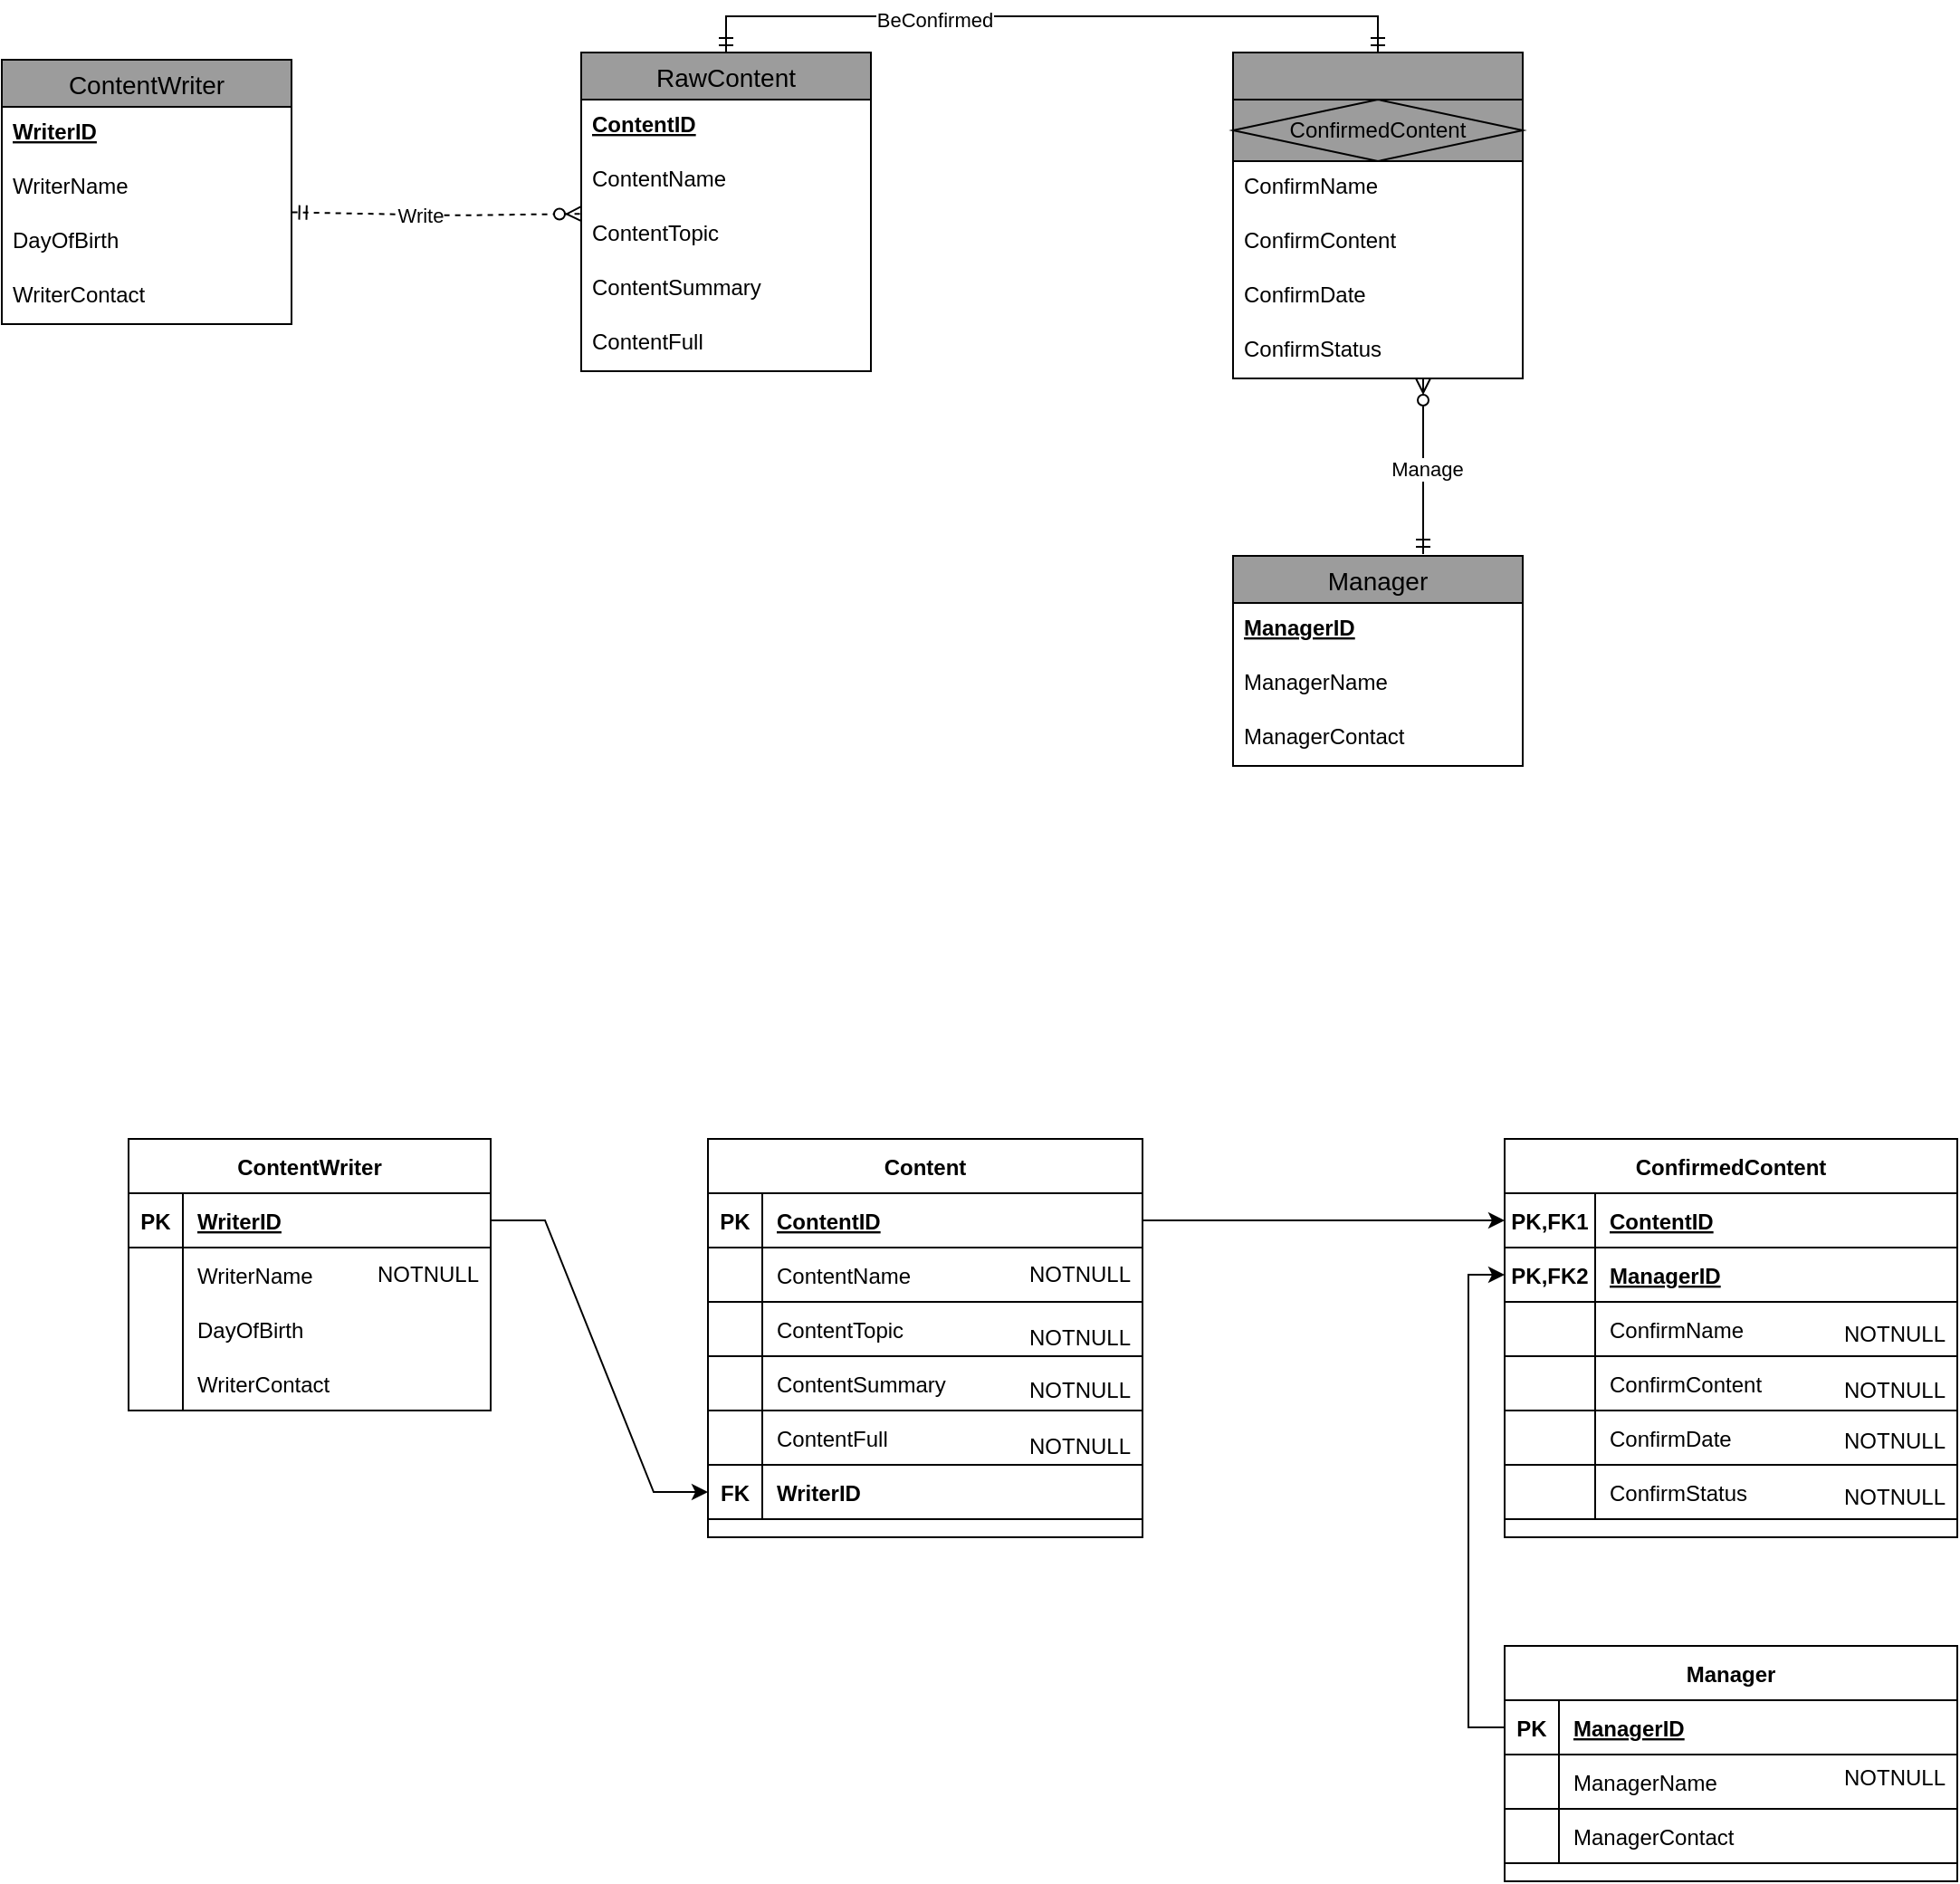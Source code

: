 <mxfile version="16.1.2" type="device"><diagram id="R2lEEEUBdFMjLlhIrx00" name="Page-1"><mxGraphModel dx="1973" dy="1993" grid="1" gridSize="10" guides="1" tooltips="1" connect="1" arrows="1" fold="1" page="1" pageScale="1" pageWidth="850" pageHeight="1100" math="0" shadow="0" extFonts="Permanent Marker^https://fonts.googleapis.com/css?family=Permanent+Marker"><root><mxCell id="0"/><mxCell id="1" parent="0"/><mxCell id="C-vyLk0tnHw3VtMMgP7b-1" value="" style="edgeStyle=entityRelationEdgeStyle;endArrow=classic;startArrow=none;endFill=1;startFill=0;rounded=0;" parent="1" source="C-vyLk0tnHw3VtMMgP7b-24" target="lcOGIyi5bPDy7v_sxsgB-128" edge="1"><mxGeometry width="100" height="100" relative="1" as="geometry"><mxPoint x="340" y="720" as="sourcePoint"/><mxPoint x="450" y="195" as="targetPoint"/></mxGeometry></mxCell><mxCell id="C-vyLk0tnHw3VtMMgP7b-12" value="" style="edgeStyle=entityRelationEdgeStyle;endArrow=classic;startArrow=none;endFill=1;startFill=0;entryX=0;entryY=0.5;entryDx=0;entryDy=0;exitX=1;exitY=0.5;exitDx=0;exitDy=0;" parent="1" source="C-vyLk0tnHw3VtMMgP7b-3" target="lcOGIyi5bPDy7v_sxsgB-47" edge="1"><mxGeometry width="100" height="100" relative="1" as="geometry"><mxPoint x="400" y="180" as="sourcePoint"/><mxPoint x="700" y="465" as="targetPoint"/></mxGeometry></mxCell><mxCell id="C-vyLk0tnHw3VtMMgP7b-2" value="Content" style="shape=table;startSize=30;container=1;collapsible=1;childLayout=tableLayout;fixedRows=1;rowLines=0;fontStyle=1;align=center;resizeLast=1;" parent="1" vertex="1"><mxGeometry x="110" y="-40" width="240" height="220" as="geometry"/></mxCell><mxCell id="C-vyLk0tnHw3VtMMgP7b-3" value="" style="shape=partialRectangle;collapsible=0;dropTarget=0;pointerEvents=0;fillColor=none;points=[[0,0.5],[1,0.5]];portConstraint=eastwest;top=0;left=0;right=0;bottom=1;" parent="C-vyLk0tnHw3VtMMgP7b-2" vertex="1"><mxGeometry y="30" width="240" height="30" as="geometry"/></mxCell><mxCell id="C-vyLk0tnHw3VtMMgP7b-4" value="PK" style="shape=partialRectangle;overflow=hidden;connectable=0;fillColor=none;top=0;left=0;bottom=0;right=0;fontStyle=1;" parent="C-vyLk0tnHw3VtMMgP7b-3" vertex="1"><mxGeometry width="30" height="30" as="geometry"><mxRectangle width="30" height="30" as="alternateBounds"/></mxGeometry></mxCell><mxCell id="C-vyLk0tnHw3VtMMgP7b-5" value="ContentID" style="shape=partialRectangle;overflow=hidden;connectable=0;fillColor=none;top=0;left=0;bottom=0;right=0;align=left;spacingLeft=6;fontStyle=5;" parent="C-vyLk0tnHw3VtMMgP7b-3" vertex="1"><mxGeometry x="30" width="210" height="30" as="geometry"><mxRectangle width="210" height="30" as="alternateBounds"/></mxGeometry></mxCell><mxCell id="lcOGIyi5bPDy7v_sxsgB-23" value="" style="shape=partialRectangle;collapsible=0;dropTarget=0;pointerEvents=0;fillColor=none;points=[[0,0.5],[1,0.5]];portConstraint=eastwest;top=0;left=0;right=0;bottom=1;" vertex="1" parent="C-vyLk0tnHw3VtMMgP7b-2"><mxGeometry y="60" width="240" height="30" as="geometry"/></mxCell><mxCell id="lcOGIyi5bPDy7v_sxsgB-24" value="" style="shape=partialRectangle;overflow=hidden;connectable=0;fillColor=none;top=0;left=0;bottom=0;right=0;fontStyle=0;" vertex="1" parent="lcOGIyi5bPDy7v_sxsgB-23"><mxGeometry width="30" height="30" as="geometry"><mxRectangle width="30" height="30" as="alternateBounds"/></mxGeometry></mxCell><mxCell id="lcOGIyi5bPDy7v_sxsgB-25" value="ContentName" style="shape=partialRectangle;overflow=hidden;connectable=0;fillColor=none;top=0;left=0;bottom=0;right=0;align=left;spacingLeft=6;fontStyle=0;" vertex="1" parent="lcOGIyi5bPDy7v_sxsgB-23"><mxGeometry x="30" width="210" height="30" as="geometry"><mxRectangle width="210" height="30" as="alternateBounds"/></mxGeometry></mxCell><mxCell id="lcOGIyi5bPDy7v_sxsgB-26" value="" style="shape=partialRectangle;collapsible=0;dropTarget=0;pointerEvents=0;fillColor=none;points=[[0,0.5],[1,0.5]];portConstraint=eastwest;top=0;left=0;right=0;bottom=1;" vertex="1" parent="C-vyLk0tnHw3VtMMgP7b-2"><mxGeometry y="90" width="240" height="30" as="geometry"/></mxCell><mxCell id="lcOGIyi5bPDy7v_sxsgB-27" value="" style="shape=partialRectangle;overflow=hidden;connectable=0;fillColor=none;top=0;left=0;bottom=0;right=0;fontStyle=0;" vertex="1" parent="lcOGIyi5bPDy7v_sxsgB-26"><mxGeometry width="30" height="30" as="geometry"><mxRectangle width="30" height="30" as="alternateBounds"/></mxGeometry></mxCell><mxCell id="lcOGIyi5bPDy7v_sxsgB-28" value="ContentTopic" style="shape=partialRectangle;overflow=hidden;connectable=0;fillColor=none;top=0;left=0;bottom=0;right=0;align=left;spacingLeft=6;fontStyle=0;" vertex="1" parent="lcOGIyi5bPDy7v_sxsgB-26"><mxGeometry x="30" width="210" height="30" as="geometry"><mxRectangle width="210" height="30" as="alternateBounds"/></mxGeometry></mxCell><mxCell id="lcOGIyi5bPDy7v_sxsgB-29" value="" style="shape=partialRectangle;collapsible=0;dropTarget=0;pointerEvents=0;fillColor=none;points=[[0,0.5],[1,0.5]];portConstraint=eastwest;top=0;left=0;right=0;bottom=1;" vertex="1" parent="C-vyLk0tnHw3VtMMgP7b-2"><mxGeometry y="120" width="240" height="30" as="geometry"/></mxCell><mxCell id="lcOGIyi5bPDy7v_sxsgB-30" value="" style="shape=partialRectangle;overflow=hidden;connectable=0;fillColor=none;top=0;left=0;bottom=0;right=0;fontStyle=0;" vertex="1" parent="lcOGIyi5bPDy7v_sxsgB-29"><mxGeometry width="30" height="30" as="geometry"><mxRectangle width="30" height="30" as="alternateBounds"/></mxGeometry></mxCell><mxCell id="lcOGIyi5bPDy7v_sxsgB-31" value="ContentSummary" style="shape=partialRectangle;overflow=hidden;connectable=0;fillColor=none;top=0;left=0;bottom=0;right=0;align=left;spacingLeft=6;fontStyle=0;" vertex="1" parent="lcOGIyi5bPDy7v_sxsgB-29"><mxGeometry x="30" width="210" height="30" as="geometry"><mxRectangle width="210" height="30" as="alternateBounds"/></mxGeometry></mxCell><mxCell id="lcOGIyi5bPDy7v_sxsgB-33" value="" style="shape=partialRectangle;collapsible=0;dropTarget=0;pointerEvents=0;fillColor=none;points=[[0,0.5],[1,0.5]];portConstraint=eastwest;top=0;left=0;right=0;bottom=1;" vertex="1" parent="C-vyLk0tnHw3VtMMgP7b-2"><mxGeometry y="150" width="240" height="30" as="geometry"/></mxCell><mxCell id="lcOGIyi5bPDy7v_sxsgB-34" value="" style="shape=partialRectangle;overflow=hidden;connectable=0;fillColor=none;top=0;left=0;bottom=0;right=0;fontStyle=0;" vertex="1" parent="lcOGIyi5bPDy7v_sxsgB-33"><mxGeometry width="30" height="30" as="geometry"><mxRectangle width="30" height="30" as="alternateBounds"/></mxGeometry></mxCell><mxCell id="lcOGIyi5bPDy7v_sxsgB-35" value="ContentFull" style="shape=partialRectangle;overflow=hidden;connectable=0;fillColor=none;top=0;left=0;bottom=0;right=0;align=left;spacingLeft=6;fontStyle=0;" vertex="1" parent="lcOGIyi5bPDy7v_sxsgB-33"><mxGeometry x="30" width="210" height="30" as="geometry"><mxRectangle width="210" height="30" as="alternateBounds"/></mxGeometry></mxCell><mxCell id="lcOGIyi5bPDy7v_sxsgB-128" value="" style="shape=partialRectangle;collapsible=0;dropTarget=0;pointerEvents=0;fillColor=none;points=[[0,0.5],[1,0.5]];portConstraint=eastwest;top=0;left=0;right=0;bottom=1;" vertex="1" parent="C-vyLk0tnHw3VtMMgP7b-2"><mxGeometry y="180" width="240" height="30" as="geometry"/></mxCell><mxCell id="lcOGIyi5bPDy7v_sxsgB-129" value="FK" style="shape=partialRectangle;overflow=hidden;connectable=0;fillColor=none;top=0;left=0;bottom=0;right=0;fontStyle=1;" vertex="1" parent="lcOGIyi5bPDy7v_sxsgB-128"><mxGeometry width="30" height="30" as="geometry"><mxRectangle width="30" height="30" as="alternateBounds"/></mxGeometry></mxCell><mxCell id="lcOGIyi5bPDy7v_sxsgB-130" value="WriterID" style="shape=partialRectangle;overflow=hidden;connectable=0;fillColor=none;top=0;left=0;bottom=0;right=0;align=left;spacingLeft=6;fontStyle=1;" vertex="1" parent="lcOGIyi5bPDy7v_sxsgB-128"><mxGeometry x="30" width="210" height="30" as="geometry"><mxRectangle width="210" height="30" as="alternateBounds"/></mxGeometry></mxCell><mxCell id="lcOGIyi5bPDy7v_sxsgB-90" style="edgeStyle=orthogonalEdgeStyle;rounded=0;orthogonalLoop=1;jettySize=auto;html=1;exitX=0;exitY=0.5;exitDx=0;exitDy=0;startArrow=none;startFill=0;endArrow=classic;endFill=1;entryX=0;entryY=0.5;entryDx=0;entryDy=0;" edge="1" parent="1" source="C-vyLk0tnHw3VtMMgP7b-14" target="lcOGIyi5bPDy7v_sxsgB-159"><mxGeometry relative="1" as="geometry"/></mxCell><mxCell id="C-vyLk0tnHw3VtMMgP7b-13" value="Manager" style="shape=table;startSize=30;container=1;collapsible=1;childLayout=tableLayout;fixedRows=1;rowLines=0;fontStyle=1;align=center;resizeLast=1;" parent="1" vertex="1"><mxGeometry x="550" y="240" width="250" height="130" as="geometry"/></mxCell><mxCell id="C-vyLk0tnHw3VtMMgP7b-14" value="" style="shape=partialRectangle;collapsible=0;dropTarget=0;pointerEvents=0;fillColor=none;points=[[0,0.5],[1,0.5]];portConstraint=eastwest;top=0;left=0;right=0;bottom=1;" parent="C-vyLk0tnHw3VtMMgP7b-13" vertex="1"><mxGeometry y="30" width="250" height="30" as="geometry"/></mxCell><mxCell id="C-vyLk0tnHw3VtMMgP7b-15" value="PK" style="shape=partialRectangle;overflow=hidden;connectable=0;fillColor=none;top=0;left=0;bottom=0;right=0;fontStyle=1;" parent="C-vyLk0tnHw3VtMMgP7b-14" vertex="1"><mxGeometry width="30" height="30" as="geometry"><mxRectangle width="30" height="30" as="alternateBounds"/></mxGeometry></mxCell><mxCell id="C-vyLk0tnHw3VtMMgP7b-16" value="ManagerID" style="shape=partialRectangle;overflow=hidden;connectable=0;fillColor=none;top=0;left=0;bottom=0;right=0;align=left;spacingLeft=6;fontStyle=5;" parent="C-vyLk0tnHw3VtMMgP7b-14" vertex="1"><mxGeometry x="30" width="220" height="30" as="geometry"><mxRectangle width="220" height="30" as="alternateBounds"/></mxGeometry></mxCell><mxCell id="lcOGIyi5bPDy7v_sxsgB-53" value="" style="shape=partialRectangle;collapsible=0;dropTarget=0;pointerEvents=0;fillColor=none;points=[[0,0.5],[1,0.5]];portConstraint=eastwest;top=0;left=0;right=0;bottom=1;fontStyle=4" vertex="1" parent="C-vyLk0tnHw3VtMMgP7b-13"><mxGeometry y="60" width="250" height="30" as="geometry"/></mxCell><mxCell id="lcOGIyi5bPDy7v_sxsgB-54" value="" style="shape=partialRectangle;overflow=hidden;connectable=0;fillColor=none;top=0;left=0;bottom=0;right=0;fontStyle=0;" vertex="1" parent="lcOGIyi5bPDy7v_sxsgB-53"><mxGeometry width="30" height="30" as="geometry"><mxRectangle width="30" height="30" as="alternateBounds"/></mxGeometry></mxCell><mxCell id="lcOGIyi5bPDy7v_sxsgB-55" value="ManagerName" style="shape=partialRectangle;overflow=hidden;connectable=0;fillColor=none;top=0;left=0;bottom=0;right=0;align=left;spacingLeft=6;fontStyle=0;" vertex="1" parent="lcOGIyi5bPDy7v_sxsgB-53"><mxGeometry x="30" width="220" height="30" as="geometry"><mxRectangle width="220" height="30" as="alternateBounds"/></mxGeometry></mxCell><mxCell id="lcOGIyi5bPDy7v_sxsgB-56" value="" style="shape=partialRectangle;collapsible=0;dropTarget=0;pointerEvents=0;fillColor=none;points=[[0,0.5],[1,0.5]];portConstraint=eastwest;top=0;left=0;right=0;bottom=1;fontStyle=4" vertex="1" parent="C-vyLk0tnHw3VtMMgP7b-13"><mxGeometry y="90" width="250" height="30" as="geometry"/></mxCell><mxCell id="lcOGIyi5bPDy7v_sxsgB-57" value="" style="shape=partialRectangle;overflow=hidden;connectable=0;fillColor=none;top=0;left=0;bottom=0;right=0;fontStyle=0;" vertex="1" parent="lcOGIyi5bPDy7v_sxsgB-56"><mxGeometry width="30" height="30" as="geometry"><mxRectangle width="30" height="30" as="alternateBounds"/></mxGeometry></mxCell><mxCell id="lcOGIyi5bPDy7v_sxsgB-58" value="ManagerContact" style="shape=partialRectangle;overflow=hidden;connectable=0;fillColor=none;top=0;left=0;bottom=0;right=0;align=left;spacingLeft=6;fontStyle=0;" vertex="1" parent="lcOGIyi5bPDy7v_sxsgB-56"><mxGeometry x="30" width="220" height="30" as="geometry"><mxRectangle width="220" height="30" as="alternateBounds"/></mxGeometry></mxCell><mxCell id="C-vyLk0tnHw3VtMMgP7b-23" value="ContentWriter" style="shape=table;startSize=30;container=1;collapsible=1;childLayout=tableLayout;fixedRows=1;rowLines=0;fontStyle=1;align=center;resizeLast=1;" parent="1" vertex="1"><mxGeometry x="-210" y="-40" width="200" height="150" as="geometry"/></mxCell><mxCell id="C-vyLk0tnHw3VtMMgP7b-24" value="" style="shape=partialRectangle;collapsible=0;dropTarget=0;pointerEvents=0;fillColor=none;points=[[0,0.5],[1,0.5]];portConstraint=eastwest;top=0;left=0;right=0;bottom=1;" parent="C-vyLk0tnHw3VtMMgP7b-23" vertex="1"><mxGeometry y="30" width="200" height="30" as="geometry"/></mxCell><mxCell id="C-vyLk0tnHw3VtMMgP7b-25" value="PK" style="shape=partialRectangle;overflow=hidden;connectable=0;fillColor=none;top=0;left=0;bottom=0;right=0;fontStyle=1;" parent="C-vyLk0tnHw3VtMMgP7b-24" vertex="1"><mxGeometry width="30" height="30" as="geometry"><mxRectangle width="30" height="30" as="alternateBounds"/></mxGeometry></mxCell><mxCell id="C-vyLk0tnHw3VtMMgP7b-26" value="WriterID" style="shape=partialRectangle;overflow=hidden;connectable=0;fillColor=none;top=0;left=0;bottom=0;right=0;align=left;spacingLeft=6;fontStyle=5;" parent="C-vyLk0tnHw3VtMMgP7b-24" vertex="1"><mxGeometry x="30" width="170" height="30" as="geometry"><mxRectangle width="170" height="30" as="alternateBounds"/></mxGeometry></mxCell><mxCell id="C-vyLk0tnHw3VtMMgP7b-27" value="" style="shape=partialRectangle;collapsible=0;dropTarget=0;pointerEvents=0;fillColor=none;points=[[0,0.5],[1,0.5]];portConstraint=eastwest;top=0;left=0;right=0;bottom=0;" parent="C-vyLk0tnHw3VtMMgP7b-23" vertex="1"><mxGeometry y="60" width="200" height="30" as="geometry"/></mxCell><mxCell id="C-vyLk0tnHw3VtMMgP7b-28" value="" style="shape=partialRectangle;overflow=hidden;connectable=0;fillColor=none;top=0;left=0;bottom=0;right=0;" parent="C-vyLk0tnHw3VtMMgP7b-27" vertex="1"><mxGeometry width="30" height="30" as="geometry"><mxRectangle width="30" height="30" as="alternateBounds"/></mxGeometry></mxCell><mxCell id="C-vyLk0tnHw3VtMMgP7b-29" value="WriterName" style="shape=partialRectangle;overflow=hidden;connectable=0;fillColor=none;top=0;left=0;bottom=0;right=0;align=left;spacingLeft=6;" parent="C-vyLk0tnHw3VtMMgP7b-27" vertex="1"><mxGeometry x="30" width="170" height="30" as="geometry"><mxRectangle width="170" height="30" as="alternateBounds"/></mxGeometry></mxCell><mxCell id="lcOGIyi5bPDy7v_sxsgB-9" value="" style="shape=partialRectangle;collapsible=0;dropTarget=0;pointerEvents=0;fillColor=none;points=[[0,0.5],[1,0.5]];portConstraint=eastwest;top=0;left=0;right=0;bottom=0;" vertex="1" parent="C-vyLk0tnHw3VtMMgP7b-23"><mxGeometry y="90" width="200" height="30" as="geometry"/></mxCell><mxCell id="lcOGIyi5bPDy7v_sxsgB-10" value="" style="shape=partialRectangle;overflow=hidden;connectable=0;fillColor=none;top=0;left=0;bottom=0;right=0;" vertex="1" parent="lcOGIyi5bPDy7v_sxsgB-9"><mxGeometry width="30" height="30" as="geometry"><mxRectangle width="30" height="30" as="alternateBounds"/></mxGeometry></mxCell><mxCell id="lcOGIyi5bPDy7v_sxsgB-11" value="DayOfBirth" style="shape=partialRectangle;overflow=hidden;connectable=0;fillColor=none;top=0;left=0;bottom=0;right=0;align=left;spacingLeft=6;" vertex="1" parent="lcOGIyi5bPDy7v_sxsgB-9"><mxGeometry x="30" width="170" height="30" as="geometry"><mxRectangle width="170" height="30" as="alternateBounds"/></mxGeometry></mxCell><mxCell id="lcOGIyi5bPDy7v_sxsgB-12" value="" style="shape=partialRectangle;collapsible=0;dropTarget=0;pointerEvents=0;fillColor=none;points=[[0,0.5],[1,0.5]];portConstraint=eastwest;top=0;left=0;right=0;bottom=0;" vertex="1" parent="C-vyLk0tnHw3VtMMgP7b-23"><mxGeometry y="120" width="200" height="30" as="geometry"/></mxCell><mxCell id="lcOGIyi5bPDy7v_sxsgB-13" value="" style="shape=partialRectangle;overflow=hidden;connectable=0;fillColor=none;top=0;left=0;bottom=0;right=0;" vertex="1" parent="lcOGIyi5bPDy7v_sxsgB-12"><mxGeometry width="30" height="30" as="geometry"><mxRectangle width="30" height="30" as="alternateBounds"/></mxGeometry></mxCell><mxCell id="lcOGIyi5bPDy7v_sxsgB-14" value="WriterContact" style="shape=partialRectangle;overflow=hidden;connectable=0;fillColor=none;top=0;left=0;bottom=0;right=0;align=left;spacingLeft=6;" vertex="1" parent="lcOGIyi5bPDy7v_sxsgB-12"><mxGeometry x="30" width="170" height="30" as="geometry"><mxRectangle width="170" height="30" as="alternateBounds"/></mxGeometry></mxCell><mxCell id="lcOGIyi5bPDy7v_sxsgB-37" value="ConfirmedContent" style="shape=table;startSize=30;container=1;collapsible=1;childLayout=tableLayout;fixedRows=1;rowLines=0;fontStyle=1;align=center;resizeLast=1;" vertex="1" parent="1"><mxGeometry x="550" y="-40" width="250" height="220" as="geometry"/></mxCell><mxCell id="lcOGIyi5bPDy7v_sxsgB-47" value="" style="shape=partialRectangle;collapsible=0;dropTarget=0;pointerEvents=0;fillColor=none;points=[[0,0.5],[1,0.5]];portConstraint=eastwest;top=0;left=0;right=0;bottom=1;" vertex="1" parent="lcOGIyi5bPDy7v_sxsgB-37"><mxGeometry y="30" width="250" height="30" as="geometry"/></mxCell><mxCell id="lcOGIyi5bPDy7v_sxsgB-48" value="PK,FK1" style="shape=partialRectangle;overflow=hidden;connectable=0;fillColor=none;top=0;left=0;bottom=0;right=0;fontStyle=1;" vertex="1" parent="lcOGIyi5bPDy7v_sxsgB-47"><mxGeometry width="50" height="30" as="geometry"><mxRectangle width="50" height="30" as="alternateBounds"/></mxGeometry></mxCell><mxCell id="lcOGIyi5bPDy7v_sxsgB-49" value="ContentID" style="shape=partialRectangle;overflow=hidden;connectable=0;fillColor=none;top=0;left=0;bottom=0;right=0;align=left;spacingLeft=6;fontStyle=5;" vertex="1" parent="lcOGIyi5bPDy7v_sxsgB-47"><mxGeometry x="50" width="200" height="30" as="geometry"><mxRectangle width="200" height="30" as="alternateBounds"/></mxGeometry></mxCell><mxCell id="lcOGIyi5bPDy7v_sxsgB-159" value="" style="shape=partialRectangle;collapsible=0;dropTarget=0;pointerEvents=0;fillColor=none;points=[[0,0.5],[1,0.5]];portConstraint=eastwest;top=0;left=0;right=0;bottom=1;" vertex="1" parent="lcOGIyi5bPDy7v_sxsgB-37"><mxGeometry y="60" width="250" height="30" as="geometry"/></mxCell><mxCell id="lcOGIyi5bPDy7v_sxsgB-160" value="PK,FK2" style="shape=partialRectangle;overflow=hidden;connectable=0;fillColor=none;top=0;left=0;bottom=0;right=0;fontStyle=1;" vertex="1" parent="lcOGIyi5bPDy7v_sxsgB-159"><mxGeometry width="50" height="30" as="geometry"><mxRectangle width="50" height="30" as="alternateBounds"/></mxGeometry></mxCell><mxCell id="lcOGIyi5bPDy7v_sxsgB-161" value="ManagerID" style="shape=partialRectangle;overflow=hidden;connectable=0;fillColor=none;top=0;left=0;bottom=0;right=0;align=left;spacingLeft=6;fontStyle=5;" vertex="1" parent="lcOGIyi5bPDy7v_sxsgB-159"><mxGeometry x="50" width="200" height="30" as="geometry"><mxRectangle width="200" height="30" as="alternateBounds"/></mxGeometry></mxCell><mxCell id="lcOGIyi5bPDy7v_sxsgB-320" value="" style="shape=partialRectangle;collapsible=0;dropTarget=0;pointerEvents=0;fillColor=none;points=[[0,0.5],[1,0.5]];portConstraint=eastwest;top=0;left=0;right=0;bottom=1;" vertex="1" parent="lcOGIyi5bPDy7v_sxsgB-37"><mxGeometry y="90" width="250" height="30" as="geometry"/></mxCell><mxCell id="lcOGIyi5bPDy7v_sxsgB-321" value="" style="shape=partialRectangle;overflow=hidden;connectable=0;fillColor=none;top=0;left=0;bottom=0;right=0;fontStyle=0;" vertex="1" parent="lcOGIyi5bPDy7v_sxsgB-320"><mxGeometry width="50" height="30" as="geometry"><mxRectangle width="50" height="30" as="alternateBounds"/></mxGeometry></mxCell><mxCell id="lcOGIyi5bPDy7v_sxsgB-322" value="ConfirmName" style="shape=partialRectangle;overflow=hidden;connectable=0;fillColor=none;top=0;left=0;bottom=0;right=0;align=left;spacingLeft=6;fontStyle=0;" vertex="1" parent="lcOGIyi5bPDy7v_sxsgB-320"><mxGeometry x="50" width="200" height="30" as="geometry"><mxRectangle width="200" height="30" as="alternateBounds"/></mxGeometry></mxCell><mxCell id="lcOGIyi5bPDy7v_sxsgB-162" value="" style="shape=partialRectangle;collapsible=0;dropTarget=0;pointerEvents=0;fillColor=none;points=[[0,0.5],[1,0.5]];portConstraint=eastwest;top=0;left=0;right=0;bottom=1;" vertex="1" parent="lcOGIyi5bPDy7v_sxsgB-37"><mxGeometry y="120" width="250" height="30" as="geometry"/></mxCell><mxCell id="lcOGIyi5bPDy7v_sxsgB-163" value="" style="shape=partialRectangle;overflow=hidden;connectable=0;fillColor=none;top=0;left=0;bottom=0;right=0;fontStyle=0;" vertex="1" parent="lcOGIyi5bPDy7v_sxsgB-162"><mxGeometry width="50" height="30" as="geometry"><mxRectangle width="50" height="30" as="alternateBounds"/></mxGeometry></mxCell><mxCell id="lcOGIyi5bPDy7v_sxsgB-164" value="ConfirmContent" style="shape=partialRectangle;overflow=hidden;connectable=0;fillColor=none;top=0;left=0;bottom=0;right=0;align=left;spacingLeft=6;fontStyle=0;" vertex="1" parent="lcOGIyi5bPDy7v_sxsgB-162"><mxGeometry x="50" width="200" height="30" as="geometry"><mxRectangle width="200" height="30" as="alternateBounds"/></mxGeometry></mxCell><mxCell id="lcOGIyi5bPDy7v_sxsgB-50" value="" style="shape=partialRectangle;collapsible=0;dropTarget=0;pointerEvents=0;fillColor=none;points=[[0,0.5],[1,0.5]];portConstraint=eastwest;top=0;left=0;right=0;bottom=1;" vertex="1" parent="lcOGIyi5bPDy7v_sxsgB-37"><mxGeometry y="150" width="250" height="30" as="geometry"/></mxCell><mxCell id="lcOGIyi5bPDy7v_sxsgB-51" value="" style="shape=partialRectangle;overflow=hidden;connectable=0;fillColor=none;top=0;left=0;bottom=0;right=0;fontStyle=0;" vertex="1" parent="lcOGIyi5bPDy7v_sxsgB-50"><mxGeometry width="50" height="30" as="geometry"><mxRectangle width="50" height="30" as="alternateBounds"/></mxGeometry></mxCell><mxCell id="lcOGIyi5bPDy7v_sxsgB-52" value="ConfirmDate" style="shape=partialRectangle;overflow=hidden;connectable=0;fillColor=none;top=0;left=0;bottom=0;right=0;align=left;spacingLeft=6;fontStyle=0;" vertex="1" parent="lcOGIyi5bPDy7v_sxsgB-50"><mxGeometry x="50" width="200" height="30" as="geometry"><mxRectangle width="200" height="30" as="alternateBounds"/></mxGeometry></mxCell><mxCell id="lcOGIyi5bPDy7v_sxsgB-169" value="" style="shape=partialRectangle;collapsible=0;dropTarget=0;pointerEvents=0;fillColor=none;points=[[0,0.5],[1,0.5]];portConstraint=eastwest;top=0;left=0;right=0;bottom=1;" vertex="1" parent="lcOGIyi5bPDy7v_sxsgB-37"><mxGeometry y="180" width="250" height="30" as="geometry"/></mxCell><mxCell id="lcOGIyi5bPDy7v_sxsgB-170" value="" style="shape=partialRectangle;overflow=hidden;connectable=0;fillColor=none;top=0;left=0;bottom=0;right=0;fontStyle=1;" vertex="1" parent="lcOGIyi5bPDy7v_sxsgB-169"><mxGeometry width="50" height="30" as="geometry"><mxRectangle width="50" height="30" as="alternateBounds"/></mxGeometry></mxCell><mxCell id="lcOGIyi5bPDy7v_sxsgB-171" value="ConfirmStatus" style="shape=partialRectangle;overflow=hidden;connectable=0;fillColor=none;top=0;left=0;bottom=0;right=0;align=left;spacingLeft=6;fontStyle=0;" vertex="1" parent="lcOGIyi5bPDy7v_sxsgB-169"><mxGeometry x="50" width="200" height="30" as="geometry"><mxRectangle width="200" height="30" as="alternateBounds"/></mxGeometry></mxCell><mxCell id="lcOGIyi5bPDy7v_sxsgB-179" value="" style="endArrow=ERzeroToMany;startArrow=ERmandOne;endFill=1;startFill=0;dashed=1;rounded=1;exitX=1.002;exitY=-0.059;exitDx=0;exitDy=0;exitPerimeter=0;" edge="1" parent="1" source="lcOGIyi5bPDy7v_sxsgB-263" target="lcOGIyi5bPDy7v_sxsgB-269"><mxGeometry width="100" height="100" relative="1" as="geometry"><mxPoint x="-85" y="-500" as="sourcePoint"/><mxPoint x="10" y="-550" as="targetPoint"/><Array as="points"><mxPoint x="-30" y="-550"/></Array></mxGeometry></mxCell><mxCell id="lcOGIyi5bPDy7v_sxsgB-259" value="Write" style="edgeLabel;html=1;align=center;verticalAlign=middle;resizable=0;points=[];" vertex="1" connectable="0" parent="lcOGIyi5bPDy7v_sxsgB-179"><mxGeometry x="-0.121" relative="1" as="geometry"><mxPoint as="offset"/></mxGeometry></mxCell><mxCell id="lcOGIyi5bPDy7v_sxsgB-261" value="ContentWriter" style="swimlane;fontStyle=0;childLayout=stackLayout;horizontal=1;startSize=26;horizontalStack=0;resizeParent=1;resizeParentMax=0;resizeLast=0;collapsible=1;marginBottom=0;align=center;fontSize=14;rounded=0;shadow=0;sketch=0;fillColor=#9C9C9C;" vertex="1" parent="1"><mxGeometry x="-280" y="-636" width="160" height="146" as="geometry"/></mxCell><mxCell id="lcOGIyi5bPDy7v_sxsgB-318" value="WriterID" style="text;strokeColor=none;fillColor=none;spacingLeft=4;spacingRight=4;overflow=hidden;rotatable=0;points=[[0,0.5],[1,0.5]];portConstraint=eastwest;fontSize=12;rounded=0;shadow=0;sketch=0;fontStyle=5" vertex="1" parent="lcOGIyi5bPDy7v_sxsgB-261"><mxGeometry y="26" width="160" height="30" as="geometry"/></mxCell><mxCell id="lcOGIyi5bPDy7v_sxsgB-262" value="WriterName" style="text;strokeColor=none;fillColor=none;spacingLeft=4;spacingRight=4;overflow=hidden;rotatable=0;points=[[0,0.5],[1,0.5]];portConstraint=eastwest;fontSize=12;rounded=0;shadow=0;sketch=0;fontStyle=0" vertex="1" parent="lcOGIyi5bPDy7v_sxsgB-261"><mxGeometry y="56" width="160" height="30" as="geometry"/></mxCell><mxCell id="lcOGIyi5bPDy7v_sxsgB-263" value="DayOfBirth" style="text;strokeColor=none;fillColor=none;spacingLeft=4;spacingRight=4;overflow=hidden;rotatable=0;points=[[0,0.5],[1,0.5]];portConstraint=eastwest;fontSize=12;rounded=0;shadow=0;sketch=0;" vertex="1" parent="lcOGIyi5bPDy7v_sxsgB-261"><mxGeometry y="86" width="160" height="30" as="geometry"/></mxCell><mxCell id="lcOGIyi5bPDy7v_sxsgB-264" value="WriterContact" style="text;strokeColor=none;fillColor=none;spacingLeft=4;spacingRight=4;overflow=hidden;rotatable=0;points=[[0,0.5],[1,0.5]];portConstraint=eastwest;fontSize=12;rounded=0;shadow=0;sketch=0;" vertex="1" parent="lcOGIyi5bPDy7v_sxsgB-261"><mxGeometry y="116" width="160" height="30" as="geometry"/></mxCell><mxCell id="lcOGIyi5bPDy7v_sxsgB-269" value="RawContent" style="swimlane;fontStyle=0;childLayout=stackLayout;horizontal=1;startSize=26;horizontalStack=0;resizeParent=1;resizeParentMax=0;resizeLast=0;collapsible=1;marginBottom=0;align=center;fontSize=14;rounded=0;shadow=0;sketch=0;fillColor=#9C9C9C;" vertex="1" parent="1"><mxGeometry x="40" y="-640" width="160" height="176" as="geometry"/></mxCell><mxCell id="lcOGIyi5bPDy7v_sxsgB-270" value="ContentID" style="text;strokeColor=none;fillColor=none;spacingLeft=4;spacingRight=4;overflow=hidden;rotatable=0;points=[[0,0.5],[1,0.5]];portConstraint=eastwest;fontSize=12;rounded=0;shadow=0;sketch=0;fontStyle=5" vertex="1" parent="lcOGIyi5bPDy7v_sxsgB-269"><mxGeometry y="26" width="160" height="30" as="geometry"/></mxCell><mxCell id="lcOGIyi5bPDy7v_sxsgB-271" value="ContentName" style="text;strokeColor=none;fillColor=none;spacingLeft=4;spacingRight=4;overflow=hidden;rotatable=0;points=[[0,0.5],[1,0.5]];portConstraint=eastwest;fontSize=12;rounded=0;shadow=0;sketch=0;" vertex="1" parent="lcOGIyi5bPDy7v_sxsgB-269"><mxGeometry y="56" width="160" height="30" as="geometry"/></mxCell><mxCell id="lcOGIyi5bPDy7v_sxsgB-273" value="ContentTopic" style="text;strokeColor=none;fillColor=none;spacingLeft=4;spacingRight=4;overflow=hidden;rotatable=0;points=[[0,0.5],[1,0.5]];portConstraint=eastwest;fontSize=12;rounded=0;shadow=0;sketch=0;" vertex="1" parent="lcOGIyi5bPDy7v_sxsgB-269"><mxGeometry y="86" width="160" height="30" as="geometry"/></mxCell><mxCell id="lcOGIyi5bPDy7v_sxsgB-274" value="ContentSummary" style="text;strokeColor=none;fillColor=none;spacingLeft=4;spacingRight=4;overflow=hidden;rotatable=0;points=[[0,0.5],[1,0.5]];portConstraint=eastwest;fontSize=12;rounded=0;shadow=0;sketch=0;" vertex="1" parent="lcOGIyi5bPDy7v_sxsgB-269"><mxGeometry y="116" width="160" height="30" as="geometry"/></mxCell><mxCell id="lcOGIyi5bPDy7v_sxsgB-302" value="ContentFull" style="text;strokeColor=none;fillColor=none;spacingLeft=4;spacingRight=4;overflow=hidden;rotatable=0;points=[[0,0.5],[1,0.5]];portConstraint=eastwest;fontSize=12;rounded=0;shadow=0;sketch=0;" vertex="1" parent="lcOGIyi5bPDy7v_sxsgB-269"><mxGeometry y="146" width="160" height="30" as="geometry"/></mxCell><mxCell id="lcOGIyi5bPDy7v_sxsgB-298" style="edgeStyle=orthogonalEdgeStyle;rounded=0;orthogonalLoop=1;jettySize=auto;html=1;startArrow=ERmandOne;startFill=0;endArrow=ERzeroToMany;endFill=0;" edge="1" parent="1" target="lcOGIyi5bPDy7v_sxsgB-287"><mxGeometry relative="1" as="geometry"><mxPoint x="505" y="-363" as="sourcePoint"/><Array as="points"><mxPoint x="505" y="-390"/><mxPoint x="505" y="-390"/></Array></mxGeometry></mxCell><mxCell id="lcOGIyi5bPDy7v_sxsgB-299" value="Manage" style="edgeLabel;html=1;align=center;verticalAlign=middle;resizable=0;points=[];" vertex="1" connectable="0" parent="lcOGIyi5bPDy7v_sxsgB-298"><mxGeometry x="-0.022" y="-2" relative="1" as="geometry"><mxPoint as="offset"/></mxGeometry></mxCell><mxCell id="lcOGIyi5bPDy7v_sxsgB-281" value="Manager" style="swimlane;fontStyle=0;childLayout=stackLayout;horizontal=1;startSize=26;horizontalStack=0;resizeParent=1;resizeParentMax=0;resizeLast=0;collapsible=1;marginBottom=0;align=center;fontSize=14;rounded=0;shadow=0;sketch=0;fillColor=#9C9C9C;" vertex="1" parent="1"><mxGeometry x="400" y="-362" width="160" height="116" as="geometry"/></mxCell><mxCell id="lcOGIyi5bPDy7v_sxsgB-282" value="ManagerID" style="text;strokeColor=none;fillColor=none;spacingLeft=4;spacingRight=4;overflow=hidden;rotatable=0;points=[[0,0.5],[1,0.5]];portConstraint=eastwest;fontSize=12;rounded=0;shadow=0;sketch=0;fontStyle=5" vertex="1" parent="lcOGIyi5bPDy7v_sxsgB-281"><mxGeometry y="26" width="160" height="30" as="geometry"/></mxCell><mxCell id="lcOGIyi5bPDy7v_sxsgB-283" value="ManagerName" style="text;strokeColor=none;fillColor=none;spacingLeft=4;spacingRight=4;overflow=hidden;rotatable=0;points=[[0,0.5],[1,0.5]];portConstraint=eastwest;fontSize=12;rounded=0;shadow=0;sketch=0;" vertex="1" parent="lcOGIyi5bPDy7v_sxsgB-281"><mxGeometry y="56" width="160" height="30" as="geometry"/></mxCell><mxCell id="lcOGIyi5bPDy7v_sxsgB-284" value="ManagerContact" style="text;strokeColor=none;fillColor=none;spacingLeft=4;spacingRight=4;overflow=hidden;rotatable=0;points=[[0,0.5],[1,0.5]];portConstraint=eastwest;fontSize=12;rounded=0;shadow=0;sketch=0;" vertex="1" parent="lcOGIyi5bPDy7v_sxsgB-281"><mxGeometry y="86" width="160" height="30" as="geometry"/></mxCell><mxCell id="lcOGIyi5bPDy7v_sxsgB-287" value="" style="swimlane;fontStyle=0;childLayout=stackLayout;horizontal=1;startSize=26;horizontalStack=0;resizeParent=1;resizeParentMax=0;resizeLast=0;collapsible=1;marginBottom=0;align=center;fontSize=14;rounded=0;shadow=0;sketch=0;fillColor=#9C9C9C;" vertex="1" parent="1"><mxGeometry x="400" y="-640" width="160" height="180" as="geometry"><mxRectangle x="440" y="-640" width="50" height="40" as="alternateBounds"/></mxGeometry></mxCell><mxCell id="lcOGIyi5bPDy7v_sxsgB-315" value="ConfirmedContent" style="shape=associativeEntity;whiteSpace=wrap;html=1;align=center;rounded=0;shadow=0;sketch=0;fillColor=#9C9C9C;" vertex="1" parent="lcOGIyi5bPDy7v_sxsgB-287"><mxGeometry y="26" width="160" height="34" as="geometry"/></mxCell><mxCell id="lcOGIyi5bPDy7v_sxsgB-310" value="ConfirmName" style="text;strokeColor=none;fillColor=none;spacingLeft=4;spacingRight=4;overflow=hidden;rotatable=0;points=[[0,0.5],[1,0.5]];portConstraint=eastwest;fontSize=12;rounded=0;shadow=0;sketch=0;fontStyle=0" vertex="1" parent="lcOGIyi5bPDy7v_sxsgB-287"><mxGeometry y="60" width="160" height="30" as="geometry"/></mxCell><mxCell id="lcOGIyi5bPDy7v_sxsgB-311" value="ConfirmContent" style="text;strokeColor=none;fillColor=none;spacingLeft=4;spacingRight=4;overflow=hidden;rotatable=0;points=[[0,0.5],[1,0.5]];portConstraint=eastwest;fontSize=12;rounded=0;shadow=0;sketch=0;fontStyle=0" vertex="1" parent="lcOGIyi5bPDy7v_sxsgB-287"><mxGeometry y="90" width="160" height="30" as="geometry"/></mxCell><mxCell id="lcOGIyi5bPDy7v_sxsgB-331" value="ConfirmDate" style="text;strokeColor=none;fillColor=none;spacingLeft=4;spacingRight=4;overflow=hidden;rotatable=0;points=[[0,0.5],[1,0.5]];portConstraint=eastwest;fontSize=12;rounded=0;shadow=0;sketch=0;fontStyle=0" vertex="1" parent="lcOGIyi5bPDy7v_sxsgB-287"><mxGeometry y="120" width="160" height="30" as="geometry"/></mxCell><mxCell id="lcOGIyi5bPDy7v_sxsgB-288" value="ConfirmStatus" style="text;strokeColor=none;fillColor=none;spacingLeft=4;spacingRight=4;overflow=hidden;rotatable=0;points=[[0,0.5],[1,0.5]];portConstraint=eastwest;fontSize=12;rounded=0;shadow=0;sketch=0;fontStyle=0" vertex="1" parent="lcOGIyi5bPDy7v_sxsgB-287"><mxGeometry y="150" width="160" height="30" as="geometry"/></mxCell><mxCell id="lcOGIyi5bPDy7v_sxsgB-295" style="edgeStyle=orthogonalEdgeStyle;rounded=0;orthogonalLoop=1;jettySize=auto;html=1;exitX=0.5;exitY=0;exitDx=0;exitDy=0;entryX=0.5;entryY=0;entryDx=0;entryDy=0;startArrow=ERmandOne;startFill=0;endArrow=ERmandOne;endFill=0;" edge="1" parent="1" source="lcOGIyi5bPDy7v_sxsgB-269" target="lcOGIyi5bPDy7v_sxsgB-287"><mxGeometry relative="1" as="geometry"><mxPoint x="429.25" y="-568.53" as="targetPoint"/></mxGeometry></mxCell><mxCell id="lcOGIyi5bPDy7v_sxsgB-307" value="BeConfirmed" style="edgeLabel;html=1;align=center;verticalAlign=middle;resizable=0;points=[];" vertex="1" connectable="0" parent="lcOGIyi5bPDy7v_sxsgB-295"><mxGeometry x="-0.328" y="-2" relative="1" as="geometry"><mxPoint as="offset"/></mxGeometry></mxCell><mxCell id="lcOGIyi5bPDy7v_sxsgB-332" value="NOTNULL" style="text;html=1;align=center;verticalAlign=middle;resizable=0;points=[];autosize=1;strokeColor=none;fillColor=none;" vertex="1" parent="1"><mxGeometry x="280" y="120" width="70" height="20" as="geometry"/></mxCell><mxCell id="lcOGIyi5bPDy7v_sxsgB-333" value="NOTNULL" style="text;html=1;align=center;verticalAlign=middle;resizable=0;points=[];autosize=1;strokeColor=none;fillColor=none;" vertex="1" parent="1"><mxGeometry x="280" y="25" width="70" height="20" as="geometry"/></mxCell><mxCell id="lcOGIyi5bPDy7v_sxsgB-334" value="NOTNULL" style="text;html=1;align=center;verticalAlign=middle;resizable=0;points=[];autosize=1;strokeColor=none;fillColor=none;" vertex="1" parent="1"><mxGeometry x="-80" y="25" width="70" height="20" as="geometry"/></mxCell><mxCell id="lcOGIyi5bPDy7v_sxsgB-335" value="NOTNULL" style="text;html=1;align=center;verticalAlign=middle;resizable=0;points=[];autosize=1;strokeColor=none;fillColor=none;" vertex="1" parent="1"><mxGeometry x="730" y="117" width="70" height="20" as="geometry"/></mxCell><mxCell id="lcOGIyi5bPDy7v_sxsgB-336" value="NOTNULL" style="text;html=1;align=center;verticalAlign=middle;resizable=0;points=[];autosize=1;strokeColor=none;fillColor=none;" vertex="1" parent="1"><mxGeometry x="730" y="58" width="70" height="20" as="geometry"/></mxCell><mxCell id="lcOGIyi5bPDy7v_sxsgB-337" value="NOTNULL" style="text;html=1;align=center;verticalAlign=middle;resizable=0;points=[];autosize=1;strokeColor=none;fillColor=none;" vertex="1" parent="1"><mxGeometry x="730" y="89" width="70" height="20" as="geometry"/></mxCell><mxCell id="lcOGIyi5bPDy7v_sxsgB-338" value="NOTNULL" style="text;html=1;align=center;verticalAlign=middle;resizable=0;points=[];autosize=1;strokeColor=none;fillColor=none;" vertex="1" parent="1"><mxGeometry x="730" y="148" width="70" height="20" as="geometry"/></mxCell><mxCell id="lcOGIyi5bPDy7v_sxsgB-339" value="NOTNULL" style="text;html=1;align=center;verticalAlign=middle;resizable=0;points=[];autosize=1;strokeColor=none;fillColor=none;" vertex="1" parent="1"><mxGeometry x="730" y="303" width="70" height="20" as="geometry"/></mxCell><mxCell id="lcOGIyi5bPDy7v_sxsgB-340" value="NOTNULL" style="text;html=1;align=center;verticalAlign=middle;resizable=0;points=[];autosize=1;strokeColor=none;fillColor=none;" vertex="1" parent="1"><mxGeometry x="280" y="89" width="70" height="20" as="geometry"/></mxCell><mxCell id="lcOGIyi5bPDy7v_sxsgB-341" value="NOTNULL" style="text;html=1;align=center;verticalAlign=middle;resizable=0;points=[];autosize=1;strokeColor=none;fillColor=none;" vertex="1" parent="1"><mxGeometry x="280" y="60" width="70" height="20" as="geometry"/></mxCell></root></mxGraphModel></diagram></mxfile>